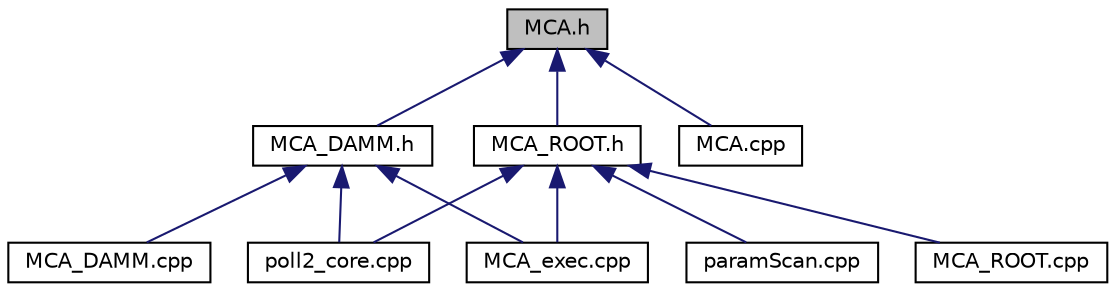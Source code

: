 digraph "MCA.h"
{
  edge [fontname="Helvetica",fontsize="10",labelfontname="Helvetica",labelfontsize="10"];
  node [fontname="Helvetica",fontsize="10",shape=record];
  Node1 [label="MCA.h",height=0.2,width=0.4,color="black", fillcolor="grey75", style="filled", fontcolor="black"];
  Node1 -> Node2 [dir="back",color="midnightblue",fontsize="10",style="solid",fontname="Helvetica"];
  Node2 [label="MCA_DAMM.h",height=0.2,width=0.4,color="black", fillcolor="white", style="filled",URL="$dd/d02/_m_c_a___d_a_m_m_8h.html"];
  Node2 -> Node3 [dir="back",color="midnightblue",fontsize="10",style="solid",fontname="Helvetica"];
  Node3 [label="MCA_DAMM.cpp",height=0.2,width=0.4,color="black", fillcolor="white", style="filled",URL="$d2/d08/_m_c_a___d_a_m_m_8cpp.html"];
  Node2 -> Node4 [dir="back",color="midnightblue",fontsize="10",style="solid",fontname="Helvetica"];
  Node4 [label="MCA_exec.cpp",height=0.2,width=0.4,color="black", fillcolor="white", style="filled",URL="$da/d35/_m_c_a__exec_8cpp.html"];
  Node2 -> Node5 [dir="back",color="midnightblue",fontsize="10",style="solid",fontname="Helvetica"];
  Node5 [label="poll2_core.cpp",height=0.2,width=0.4,color="black", fillcolor="white", style="filled",URL="$d0/dd4/poll2__core_8cpp.html",tooltip="Controls the poll2 command interpreter and data acquisition system. "];
  Node1 -> Node6 [dir="back",color="midnightblue",fontsize="10",style="solid",fontname="Helvetica"];
  Node6 [label="MCA_ROOT.h",height=0.2,width=0.4,color="black", fillcolor="white", style="filled",URL="$d1/ddd/_m_c_a___r_o_o_t_8h.html"];
  Node6 -> Node4 [dir="back",color="midnightblue",fontsize="10",style="solid",fontname="Helvetica"];
  Node6 -> Node7 [dir="back",color="midnightblue",fontsize="10",style="solid",fontname="Helvetica"];
  Node7 [label="MCA_ROOT.cpp",height=0.2,width=0.4,color="black", fillcolor="white", style="filled",URL="$d5/dbb/_m_c_a___r_o_o_t_8cpp.html"];
  Node6 -> Node5 [dir="back",color="midnightblue",fontsize="10",style="solid",fontname="Helvetica"];
  Node6 -> Node8 [dir="back",color="midnightblue",fontsize="10",style="solid",fontname="Helvetica"];
  Node8 [label="paramScan.cpp",height=0.2,width=0.4,color="black", fillcolor="white", style="filled",URL="$db/d9f/param_scan_8cpp.html"];
  Node1 -> Node9 [dir="back",color="midnightblue",fontsize="10",style="solid",fontname="Helvetica"];
  Node9 [label="MCA.cpp",height=0.2,width=0.4,color="black", fillcolor="white", style="filled",URL="$d3/d1e/_m_c_a_8cpp.html"];
}
